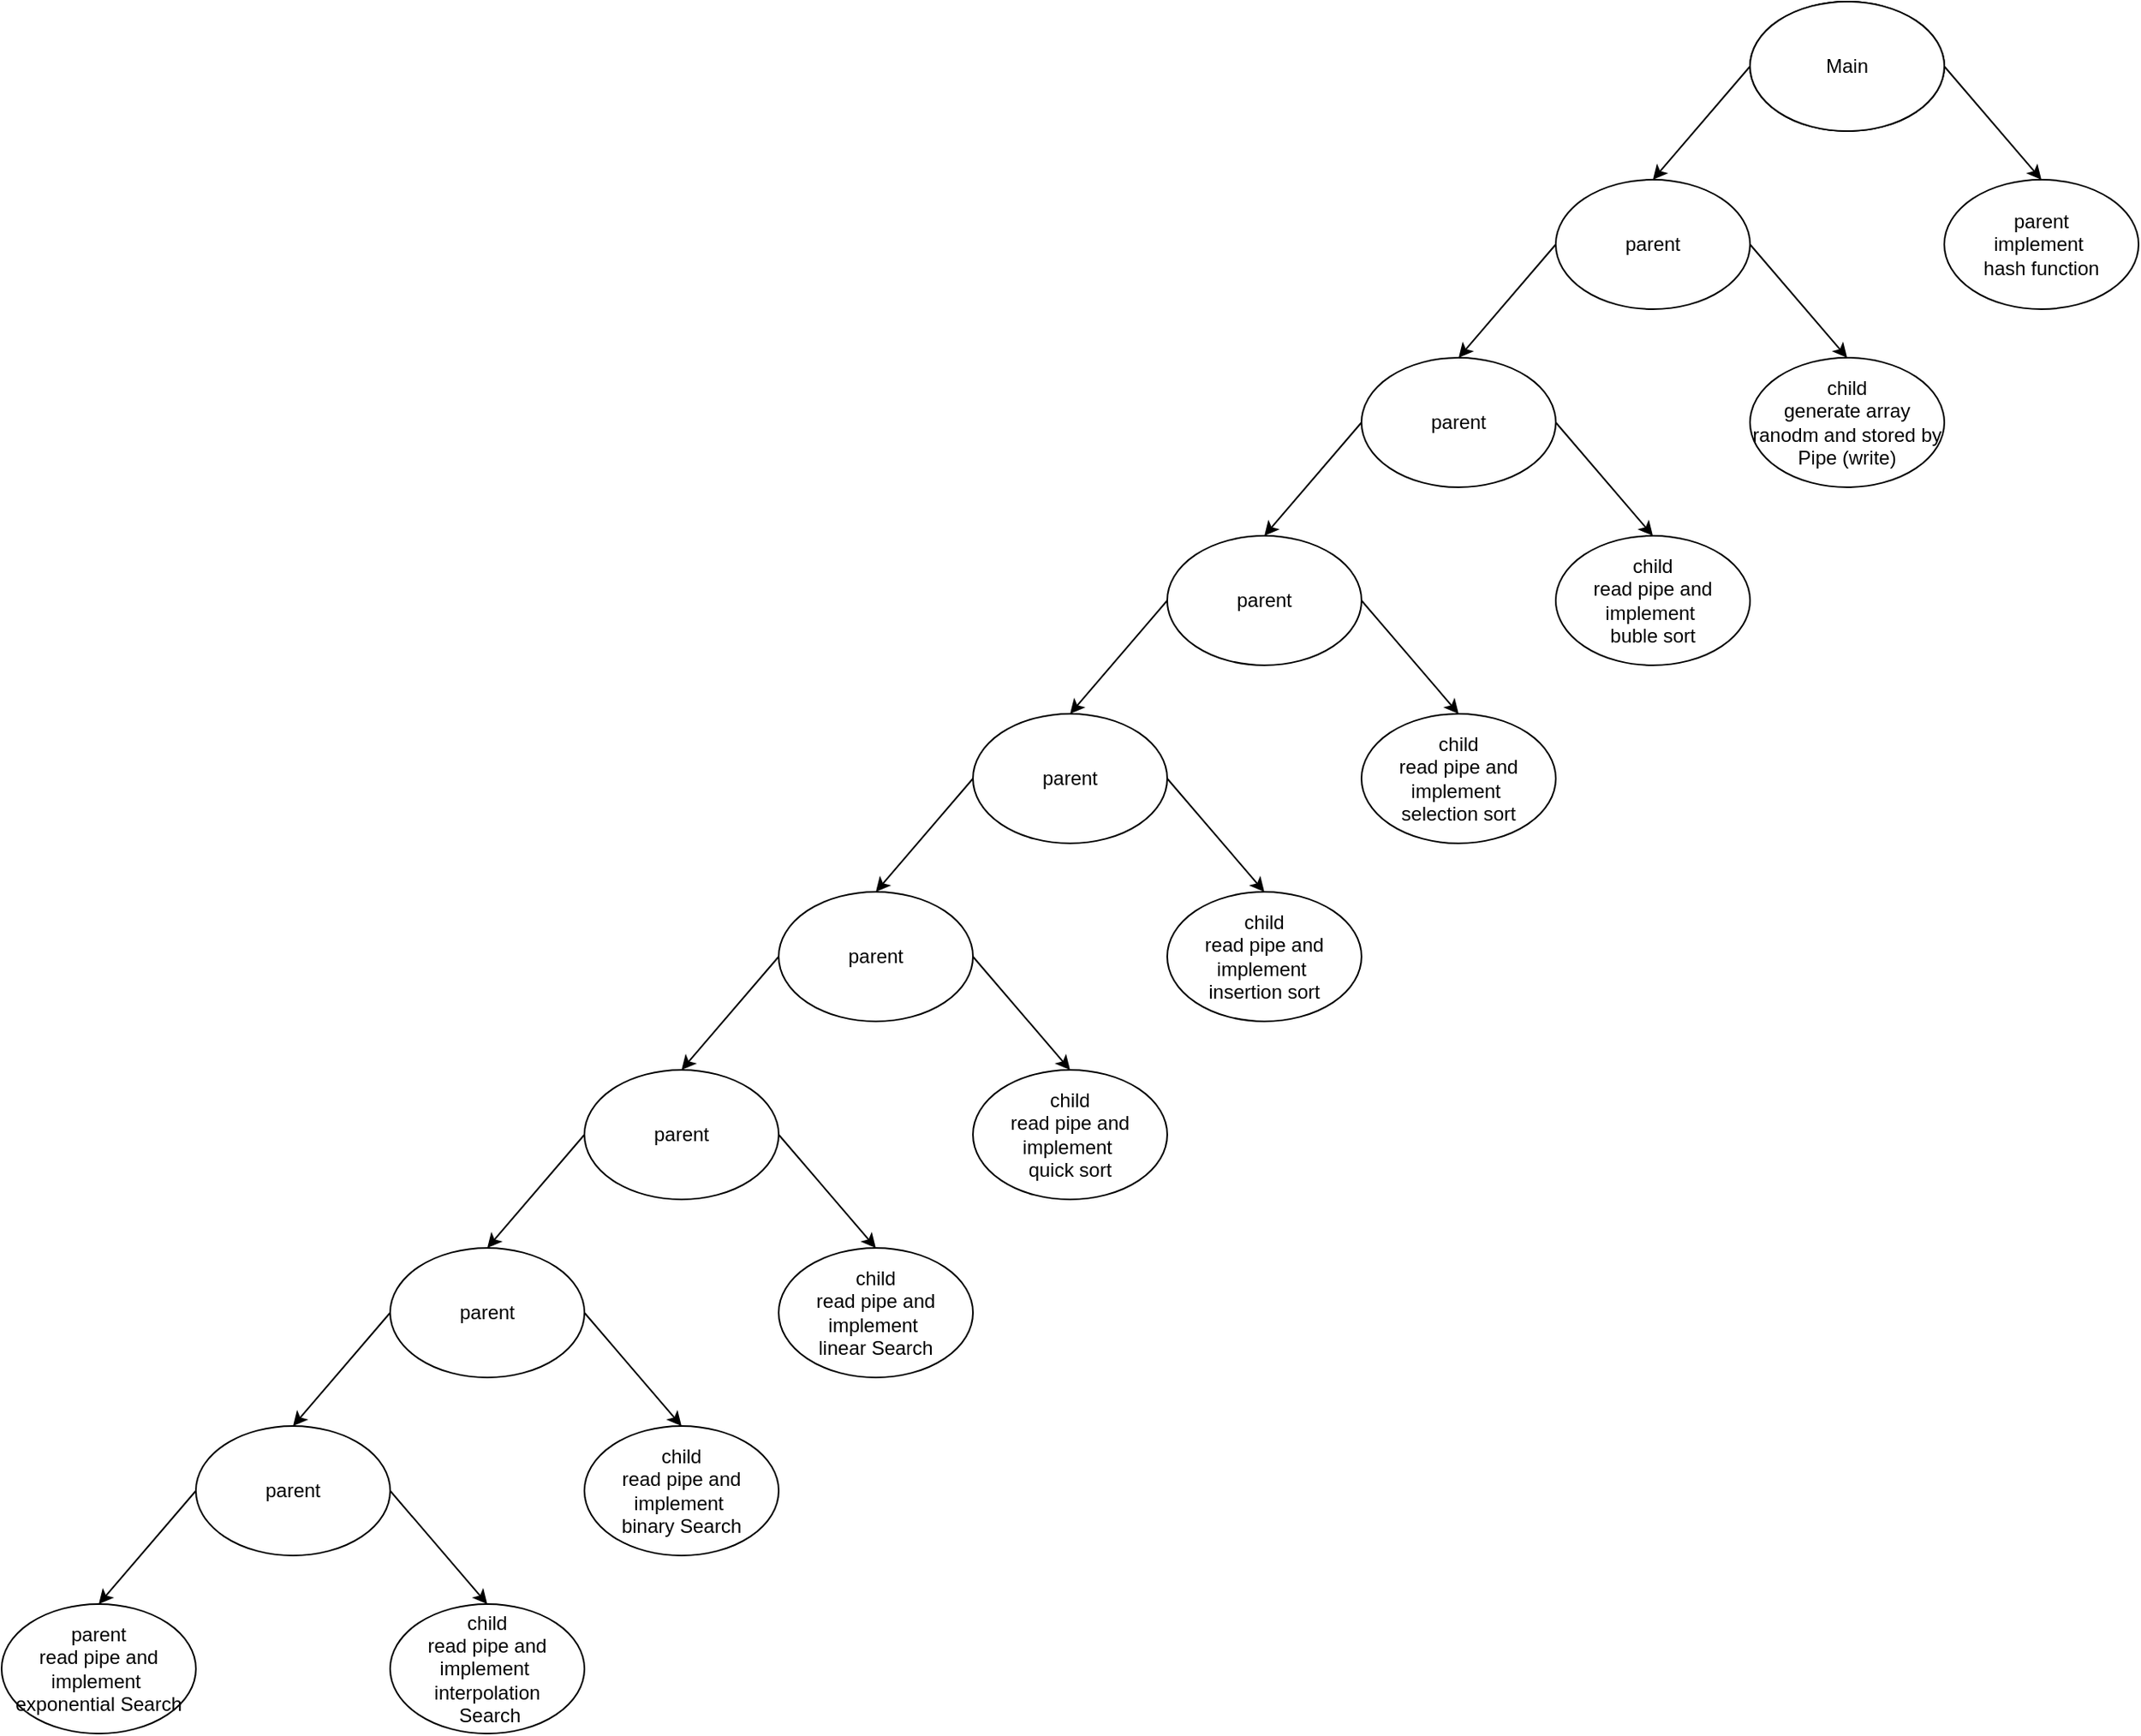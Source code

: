 <mxfile version="24.4.6" type="device">
  <diagram name="Page-1" id="5vWnf-lrwacm1FtQp2vs">
    <mxGraphModel dx="2311" dy="717" grid="1" gridSize="10" guides="1" tooltips="1" connect="1" arrows="1" fold="1" page="1" pageScale="1" pageWidth="850" pageHeight="1100" math="0" shadow="0">
      <root>
        <mxCell id="0" />
        <mxCell id="1" parent="0" />
        <mxCell id="lBu27hW9urEZFGZNFLFC-1" value="" style="ellipse;whiteSpace=wrap;html=1;" parent="1" vertex="1">
          <mxGeometry x="360" y="330" width="120" height="80" as="geometry" />
        </mxCell>
        <mxCell id="lBu27hW9urEZFGZNFLFC-2" value="Main" style="ellipse;whiteSpace=wrap;html=1;" parent="1" vertex="1">
          <mxGeometry x="360" y="330" width="120" height="80" as="geometry" />
        </mxCell>
        <mxCell id="lBu27hW9urEZFGZNFLFC-3" value="" style="endArrow=classic;html=1;rounded=0;" parent="1" edge="1">
          <mxGeometry width="50" height="50" relative="1" as="geometry">
            <mxPoint x="360" y="370" as="sourcePoint" />
            <mxPoint x="300" y="440" as="targetPoint" />
          </mxGeometry>
        </mxCell>
        <mxCell id="lBu27hW9urEZFGZNFLFC-4" value="" style="endArrow=classic;html=1;rounded=0;exitX=1;exitY=0.5;exitDx=0;exitDy=0;" parent="1" source="lBu27hW9urEZFGZNFLFC-2" edge="1">
          <mxGeometry width="50" height="50" relative="1" as="geometry">
            <mxPoint x="400" y="400" as="sourcePoint" />
            <mxPoint x="540" y="440" as="targetPoint" />
          </mxGeometry>
        </mxCell>
        <mxCell id="lBu27hW9urEZFGZNFLFC-5" value="parent" style="ellipse;whiteSpace=wrap;html=1;" parent="1" vertex="1">
          <mxGeometry x="240" y="440" width="120" height="80" as="geometry" />
        </mxCell>
        <mxCell id="lBu27hW9urEZFGZNFLFC-6" value="child&lt;div&gt;generate array ranodm and stored by Pipe (write)&lt;/div&gt;" style="ellipse;whiteSpace=wrap;html=1;" parent="1" vertex="1">
          <mxGeometry x="360" y="550" width="120" height="80" as="geometry" />
        </mxCell>
        <mxCell id="lBu27hW9urEZFGZNFLFC-7" value="" style="endArrow=classic;html=1;rounded=0;" parent="1" edge="1">
          <mxGeometry width="50" height="50" relative="1" as="geometry">
            <mxPoint x="240" y="480" as="sourcePoint" />
            <mxPoint x="180" y="550" as="targetPoint" />
          </mxGeometry>
        </mxCell>
        <mxCell id="lBu27hW9urEZFGZNFLFC-8" value="" style="endArrow=classic;html=1;rounded=0;" parent="1" edge="1">
          <mxGeometry width="50" height="50" relative="1" as="geometry">
            <mxPoint x="360" y="480" as="sourcePoint" />
            <mxPoint x="420" y="550" as="targetPoint" />
          </mxGeometry>
        </mxCell>
        <mxCell id="lBu27hW9urEZFGZNFLFC-9" value="parent" style="ellipse;whiteSpace=wrap;html=1;" parent="1" vertex="1">
          <mxGeometry x="120" y="550" width="120" height="80" as="geometry" />
        </mxCell>
        <mxCell id="lBu27hW9urEZFGZNFLFC-10" value="child&lt;div&gt;read pipe and implement&amp;nbsp;&lt;/div&gt;&lt;div&gt;buble sort&lt;/div&gt;" style="ellipse;whiteSpace=wrap;html=1;" parent="1" vertex="1">
          <mxGeometry x="240" y="660" width="120" height="80" as="geometry" />
        </mxCell>
        <mxCell id="lBu27hW9urEZFGZNFLFC-11" value="" style="endArrow=classic;html=1;rounded=0;" parent="1" edge="1">
          <mxGeometry width="50" height="50" relative="1" as="geometry">
            <mxPoint x="120" y="590" as="sourcePoint" />
            <mxPoint x="60" y="660" as="targetPoint" />
          </mxGeometry>
        </mxCell>
        <mxCell id="lBu27hW9urEZFGZNFLFC-12" value="" style="endArrow=classic;html=1;rounded=0;exitX=1;exitY=0.5;exitDx=0;exitDy=0;" parent="1" edge="1">
          <mxGeometry width="50" height="50" relative="1" as="geometry">
            <mxPoint x="240" y="590" as="sourcePoint" />
            <mxPoint x="300" y="660" as="targetPoint" />
          </mxGeometry>
        </mxCell>
        <mxCell id="lBu27hW9urEZFGZNFLFC-13" value="parent" style="ellipse;whiteSpace=wrap;html=1;" parent="1" vertex="1">
          <mxGeometry y="660" width="120" height="80" as="geometry" />
        </mxCell>
        <mxCell id="lBu27hW9urEZFGZNFLFC-15" value="child&lt;div&gt;&lt;div&gt;read pipe and implement&amp;nbsp;&lt;/div&gt;&lt;div&gt;selection sort&lt;/div&gt;&lt;/div&gt;" style="ellipse;whiteSpace=wrap;html=1;" parent="1" vertex="1">
          <mxGeometry x="120" y="770" width="120" height="80" as="geometry" />
        </mxCell>
        <mxCell id="lBu27hW9urEZFGZNFLFC-16" value="" style="endArrow=classic;html=1;rounded=0;" parent="1" edge="1">
          <mxGeometry width="50" height="50" relative="1" as="geometry">
            <mxPoint y="700" as="sourcePoint" />
            <mxPoint x="-60" y="770" as="targetPoint" />
          </mxGeometry>
        </mxCell>
        <mxCell id="lBu27hW9urEZFGZNFLFC-17" value="" style="endArrow=classic;html=1;rounded=0;exitX=1;exitY=0.5;exitDx=0;exitDy=0;" parent="1" edge="1">
          <mxGeometry width="50" height="50" relative="1" as="geometry">
            <mxPoint x="120" y="700" as="sourcePoint" />
            <mxPoint x="180" y="770" as="targetPoint" />
          </mxGeometry>
        </mxCell>
        <mxCell id="lBu27hW9urEZFGZNFLFC-18" value="parent" style="ellipse;whiteSpace=wrap;html=1;" parent="1" vertex="1">
          <mxGeometry x="-120" y="770" width="120" height="80" as="geometry" />
        </mxCell>
        <mxCell id="lBu27hW9urEZFGZNFLFC-19" value="child&lt;div&gt;&lt;div&gt;read pipe and implement&amp;nbsp;&lt;/div&gt;&lt;div&gt;insertion sort&lt;/div&gt;&lt;/div&gt;" style="ellipse;whiteSpace=wrap;html=1;" parent="1" vertex="1">
          <mxGeometry y="880" width="120" height="80" as="geometry" />
        </mxCell>
        <mxCell id="lBu27hW9urEZFGZNFLFC-20" value="" style="endArrow=classic;html=1;rounded=0;" parent="1" edge="1">
          <mxGeometry width="50" height="50" relative="1" as="geometry">
            <mxPoint x="-120" y="810" as="sourcePoint" />
            <mxPoint x="-180" y="880" as="targetPoint" />
          </mxGeometry>
        </mxCell>
        <mxCell id="lBu27hW9urEZFGZNFLFC-21" value="" style="endArrow=classic;html=1;rounded=0;exitX=1;exitY=0.5;exitDx=0;exitDy=0;" parent="1" edge="1">
          <mxGeometry width="50" height="50" relative="1" as="geometry">
            <mxPoint y="810" as="sourcePoint" />
            <mxPoint x="60" y="880" as="targetPoint" />
          </mxGeometry>
        </mxCell>
        <mxCell id="lBu27hW9urEZFGZNFLFC-22" value="parent" style="ellipse;whiteSpace=wrap;html=1;" parent="1" vertex="1">
          <mxGeometry x="-240" y="880" width="120" height="80" as="geometry" />
        </mxCell>
        <mxCell id="lBu27hW9urEZFGZNFLFC-23" value="child&lt;div&gt;&lt;div&gt;read pipe and implement&amp;nbsp;&lt;/div&gt;&lt;div&gt;quick sort&lt;/div&gt;&lt;/div&gt;" style="ellipse;whiteSpace=wrap;html=1;" parent="1" vertex="1">
          <mxGeometry x="-120" y="990" width="120" height="80" as="geometry" />
        </mxCell>
        <mxCell id="lBu27hW9urEZFGZNFLFC-24" value="" style="endArrow=classic;html=1;rounded=0;" parent="1" edge="1">
          <mxGeometry width="50" height="50" relative="1" as="geometry">
            <mxPoint x="-240" y="920" as="sourcePoint" />
            <mxPoint x="-300" y="990" as="targetPoint" />
          </mxGeometry>
        </mxCell>
        <mxCell id="lBu27hW9urEZFGZNFLFC-25" value="" style="endArrow=classic;html=1;rounded=0;exitX=1;exitY=0.5;exitDx=0;exitDy=0;" parent="1" edge="1">
          <mxGeometry width="50" height="50" relative="1" as="geometry">
            <mxPoint x="-120" y="920" as="sourcePoint" />
            <mxPoint x="-60" y="990" as="targetPoint" />
          </mxGeometry>
        </mxCell>
        <mxCell id="lBu27hW9urEZFGZNFLFC-26" value="parent" style="ellipse;whiteSpace=wrap;html=1;" parent="1" vertex="1">
          <mxGeometry x="-360" y="990" width="120" height="80" as="geometry" />
        </mxCell>
        <mxCell id="lBu27hW9urEZFGZNFLFC-27" value="child&lt;div&gt;&lt;div&gt;read pipe and implement&amp;nbsp;&lt;/div&gt;&lt;div&gt;linear Search&lt;/div&gt;&lt;/div&gt;" style="ellipse;whiteSpace=wrap;html=1;" parent="1" vertex="1">
          <mxGeometry x="-240" y="1100" width="120" height="80" as="geometry" />
        </mxCell>
        <mxCell id="lBu27hW9urEZFGZNFLFC-28" value="" style="endArrow=classic;html=1;rounded=0;exitX=1;exitY=0.5;exitDx=0;exitDy=0;" parent="1" edge="1">
          <mxGeometry width="50" height="50" relative="1" as="geometry">
            <mxPoint x="-240" y="1030" as="sourcePoint" />
            <mxPoint x="-180" y="1100" as="targetPoint" />
          </mxGeometry>
        </mxCell>
        <mxCell id="lBu27hW9urEZFGZNFLFC-29" value="" style="endArrow=classic;html=1;rounded=0;" parent="1" edge="1">
          <mxGeometry width="50" height="50" relative="1" as="geometry">
            <mxPoint x="-360" y="1030" as="sourcePoint" />
            <mxPoint x="-420" y="1100" as="targetPoint" />
          </mxGeometry>
        </mxCell>
        <mxCell id="lBu27hW9urEZFGZNFLFC-30" value="parent" style="ellipse;whiteSpace=wrap;html=1;" parent="1" vertex="1">
          <mxGeometry x="-480" y="1100" width="120" height="80" as="geometry" />
        </mxCell>
        <mxCell id="lBu27hW9urEZFGZNFLFC-32" value="child&lt;div&gt;&lt;div&gt;read pipe and implement&amp;nbsp;&lt;/div&gt;&lt;div&gt;binary Search&lt;br&gt;&lt;/div&gt;&lt;/div&gt;" style="ellipse;whiteSpace=wrap;html=1;" parent="1" vertex="1">
          <mxGeometry x="-360" y="1210" width="120" height="80" as="geometry" />
        </mxCell>
        <mxCell id="lBu27hW9urEZFGZNFLFC-33" value="" style="endArrow=classic;html=1;rounded=0;" parent="1" edge="1">
          <mxGeometry width="50" height="50" relative="1" as="geometry">
            <mxPoint x="-480" y="1140" as="sourcePoint" />
            <mxPoint x="-540" y="1210" as="targetPoint" />
          </mxGeometry>
        </mxCell>
        <mxCell id="lBu27hW9urEZFGZNFLFC-34" value="" style="endArrow=classic;html=1;rounded=0;exitX=1;exitY=0.5;exitDx=0;exitDy=0;" parent="1" edge="1">
          <mxGeometry width="50" height="50" relative="1" as="geometry">
            <mxPoint x="-360" y="1140" as="sourcePoint" />
            <mxPoint x="-300" y="1210" as="targetPoint" />
          </mxGeometry>
        </mxCell>
        <mxCell id="lBu27hW9urEZFGZNFLFC-35" value="&lt;div&gt;&lt;div&gt;parent&lt;/div&gt;&lt;/div&gt;" style="ellipse;whiteSpace=wrap;html=1;" parent="1" vertex="1">
          <mxGeometry x="-600" y="1210" width="120" height="80" as="geometry" />
        </mxCell>
        <mxCell id="lBu27hW9urEZFGZNFLFC-36" value="child&lt;div&gt;&lt;div&gt;read pipe and implement&amp;nbsp;&lt;/div&gt;&lt;/div&gt;&lt;div&gt;interpolation&lt;/div&gt;&lt;div&gt;&amp;nbsp;Search&lt;br&gt;&lt;/div&gt;" style="ellipse;whiteSpace=wrap;html=1;" parent="1" vertex="1">
          <mxGeometry x="-480" y="1320" width="120" height="80" as="geometry" />
        </mxCell>
        <mxCell id="spbtwwtNMVM9uDrdpP_Z-2" value="" style="endArrow=classic;html=1;rounded=0;" edge="1" parent="1">
          <mxGeometry width="50" height="50" relative="1" as="geometry">
            <mxPoint x="-600" y="1250" as="sourcePoint" />
            <mxPoint x="-660" y="1320" as="targetPoint" />
          </mxGeometry>
        </mxCell>
        <mxCell id="spbtwwtNMVM9uDrdpP_Z-4" value="parent&lt;div&gt;&lt;div&gt;read pipe and implement&amp;nbsp;&lt;/div&gt;&lt;div&gt;exponential Search&lt;br&gt;&lt;/div&gt;&lt;/div&gt;" style="ellipse;whiteSpace=wrap;html=1;" vertex="1" parent="1">
          <mxGeometry x="-720" y="1320" width="120" height="80" as="geometry" />
        </mxCell>
        <mxCell id="spbtwwtNMVM9uDrdpP_Z-5" value="" style="endArrow=classic;html=1;rounded=0;exitX=1;exitY=0.5;exitDx=0;exitDy=0;" edge="1" parent="1">
          <mxGeometry width="50" height="50" relative="1" as="geometry">
            <mxPoint x="-480" y="1250" as="sourcePoint" />
            <mxPoint x="-420" y="1320" as="targetPoint" />
          </mxGeometry>
        </mxCell>
        <mxCell id="spbtwwtNMVM9uDrdpP_Z-6" value="parent&lt;div&gt;&lt;div&gt;implement&amp;nbsp;&lt;/div&gt;&lt;div&gt;hash function&lt;/div&gt;&lt;/div&gt;" style="ellipse;whiteSpace=wrap;html=1;" vertex="1" parent="1">
          <mxGeometry x="480" y="440" width="120" height="80" as="geometry" />
        </mxCell>
      </root>
    </mxGraphModel>
  </diagram>
</mxfile>
